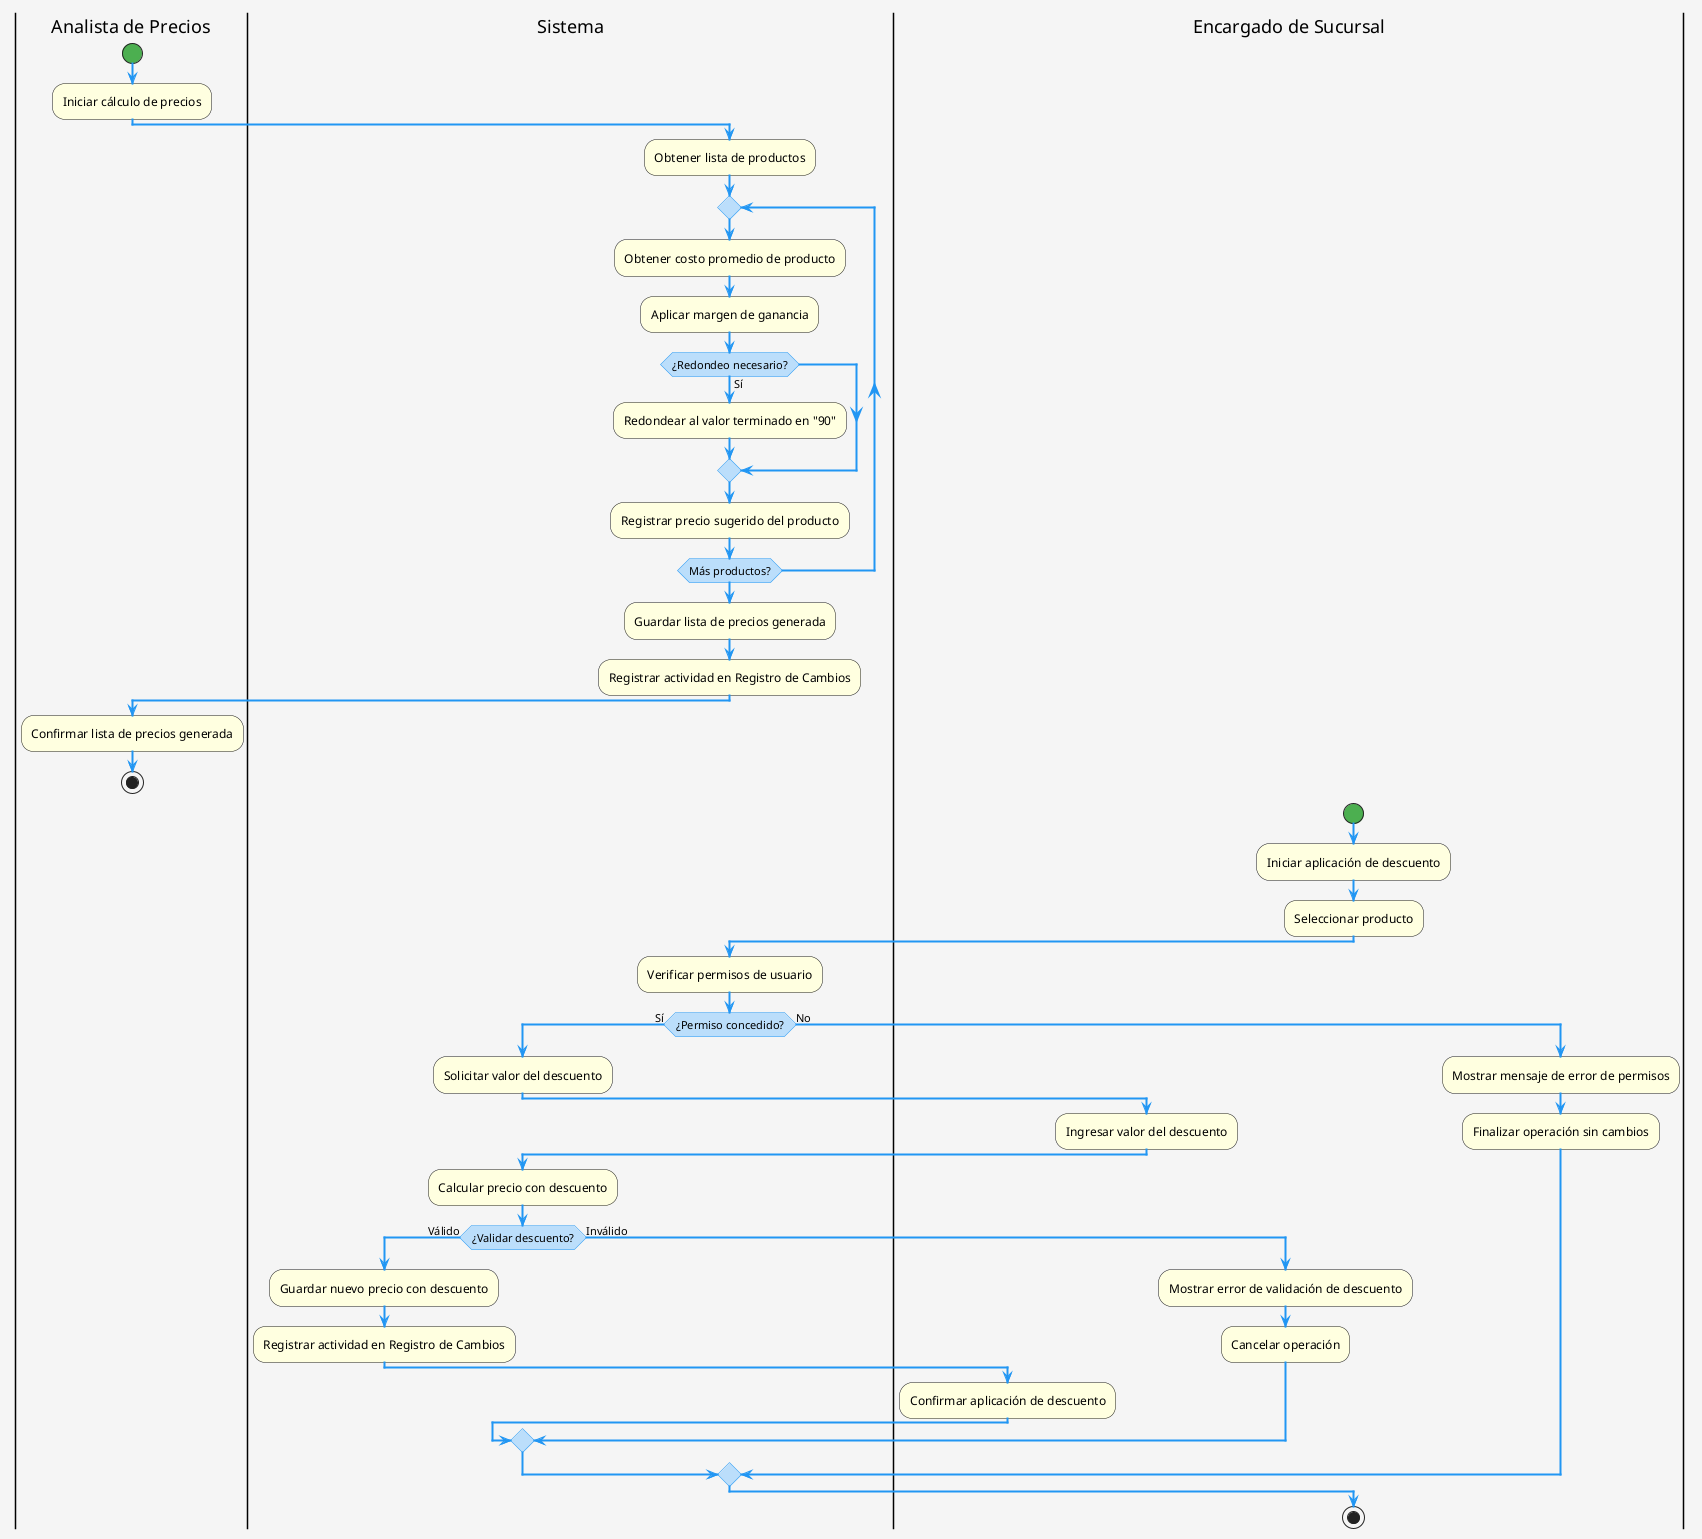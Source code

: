 @startuml
skinparam backgroundColor #F5F5F5
skinparam activity {
    BackgroundColor LightYellow
    StartColor #4CAF50
    EndColor #FF5722
    DiamondBackgroundColor #BBDEFB
    DiamondBorderColor #2196F3
    ArrowColor #2196F3
    ArrowThickness 2
}

|Analista de Precios|
start
:Iniciar cálculo de precios;

|Sistema|
:Obtener lista de productos;

repeat
  :Obtener costo promedio de producto;
  :Aplicar margen de ganancia;

  if (¿Redondeo necesario?) then (Sí)
    :Redondear al valor terminado en "90";
  endif

  :Registrar precio sugerido del producto;
repeat while (Más productos?)

:Guardar lista de precios generada;
:Registrar actividad en Registro de Cambios;

|Analista de Precios|
:Confirmar lista de precios generada;

stop

|Encargado de Sucursal|
start
:Iniciar aplicación de descuento;
:Seleccionar producto;

|Sistema|
:Verificar permisos de usuario;

if (¿Permiso concedido?) then (Sí)
    :Solicitar valor del descuento;
    |Encargado de Sucursal|
    :Ingresar valor del descuento;
    
    |Sistema|
    :Calcular precio con descuento;
    
    if (¿Validar descuento?) then (Válido)
        :Guardar nuevo precio con descuento;
        :Registrar actividad en Registro de Cambios;
        |Encargado de Sucursal|
        :Confirmar aplicación de descuento;
    else (Inválido)
        :Mostrar error de validación de descuento;
        |Encargado de Sucursal|
        :Cancelar operación;
    endif
else (No)
    :Mostrar mensaje de error de permisos;
    |Encargado de Sucursal|
    :Finalizar operación sin cambios;
endif

stop
@enduml